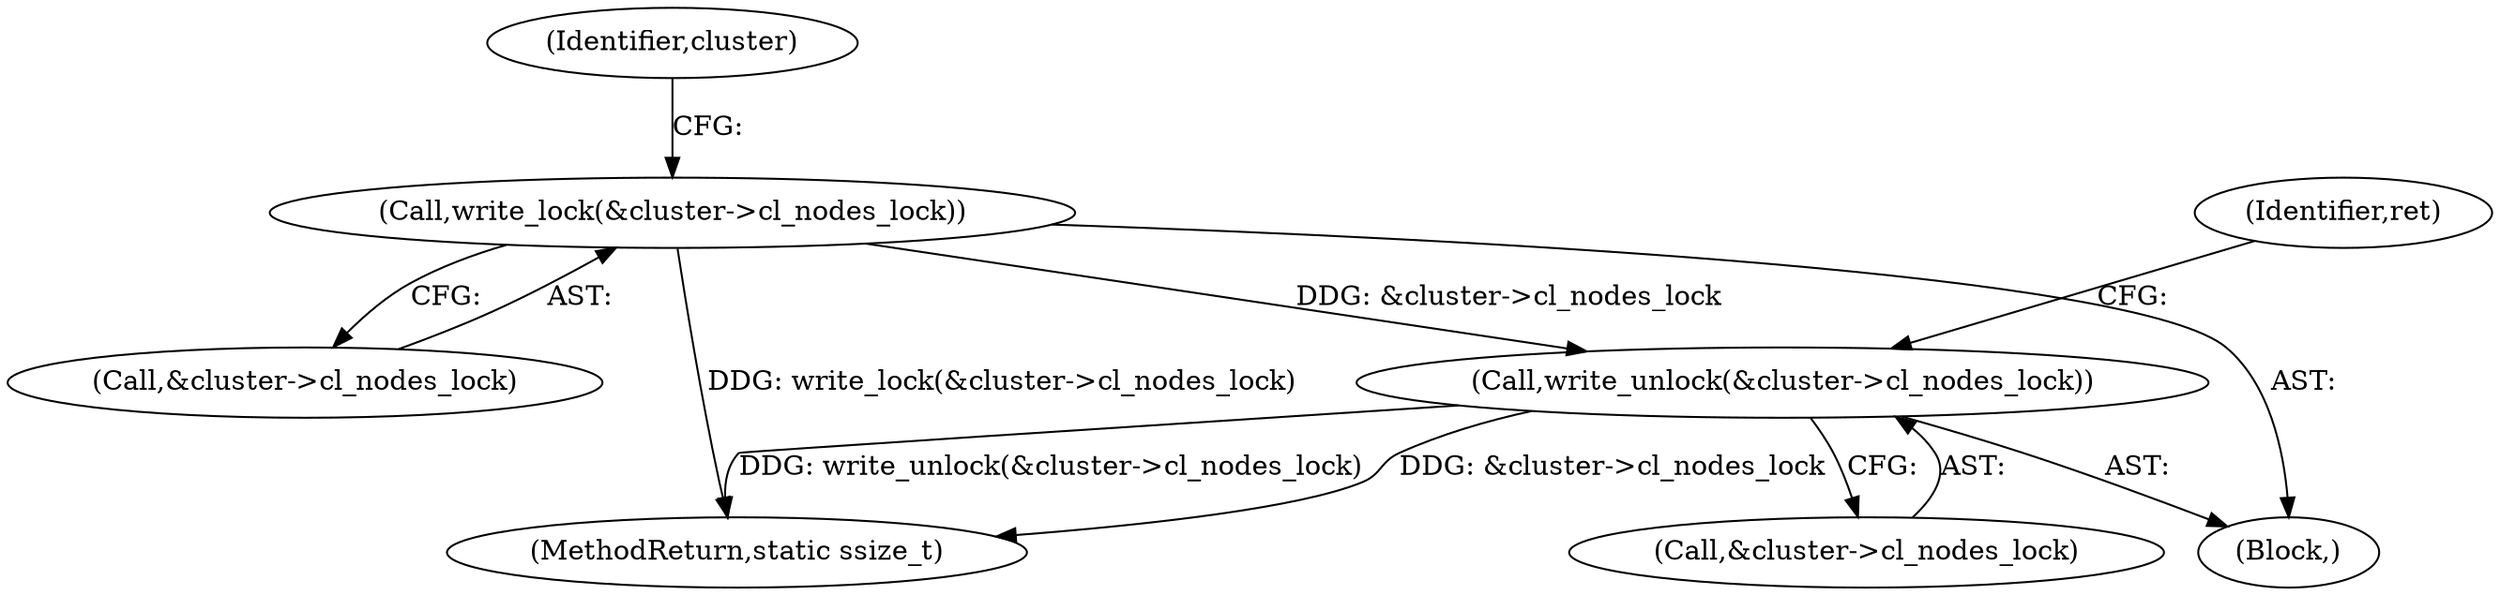 digraph "0_linux_853bc26a7ea39e354b9f8889ae7ad1492ffa28d2_1@API" {
"1000221" [label="(Call,write_unlock(&cluster->cl_nodes_lock))"];
"1000175" [label="(Call,write_lock(&cluster->cl_nodes_lock))"];
"1000106" [label="(Block,)"];
"1000221" [label="(Call,write_unlock(&cluster->cl_nodes_lock))"];
"1000183" [label="(Identifier,cluster)"];
"1000232" [label="(MethodReturn,static ssize_t)"];
"1000227" [label="(Identifier,ret)"];
"1000176" [label="(Call,&cluster->cl_nodes_lock)"];
"1000175" [label="(Call,write_lock(&cluster->cl_nodes_lock))"];
"1000222" [label="(Call,&cluster->cl_nodes_lock)"];
"1000221" -> "1000106"  [label="AST: "];
"1000221" -> "1000222"  [label="CFG: "];
"1000222" -> "1000221"  [label="AST: "];
"1000227" -> "1000221"  [label="CFG: "];
"1000221" -> "1000232"  [label="DDG: write_unlock(&cluster->cl_nodes_lock)"];
"1000221" -> "1000232"  [label="DDG: &cluster->cl_nodes_lock"];
"1000175" -> "1000221"  [label="DDG: &cluster->cl_nodes_lock"];
"1000175" -> "1000106"  [label="AST: "];
"1000175" -> "1000176"  [label="CFG: "];
"1000176" -> "1000175"  [label="AST: "];
"1000183" -> "1000175"  [label="CFG: "];
"1000175" -> "1000232"  [label="DDG: write_lock(&cluster->cl_nodes_lock)"];
}
